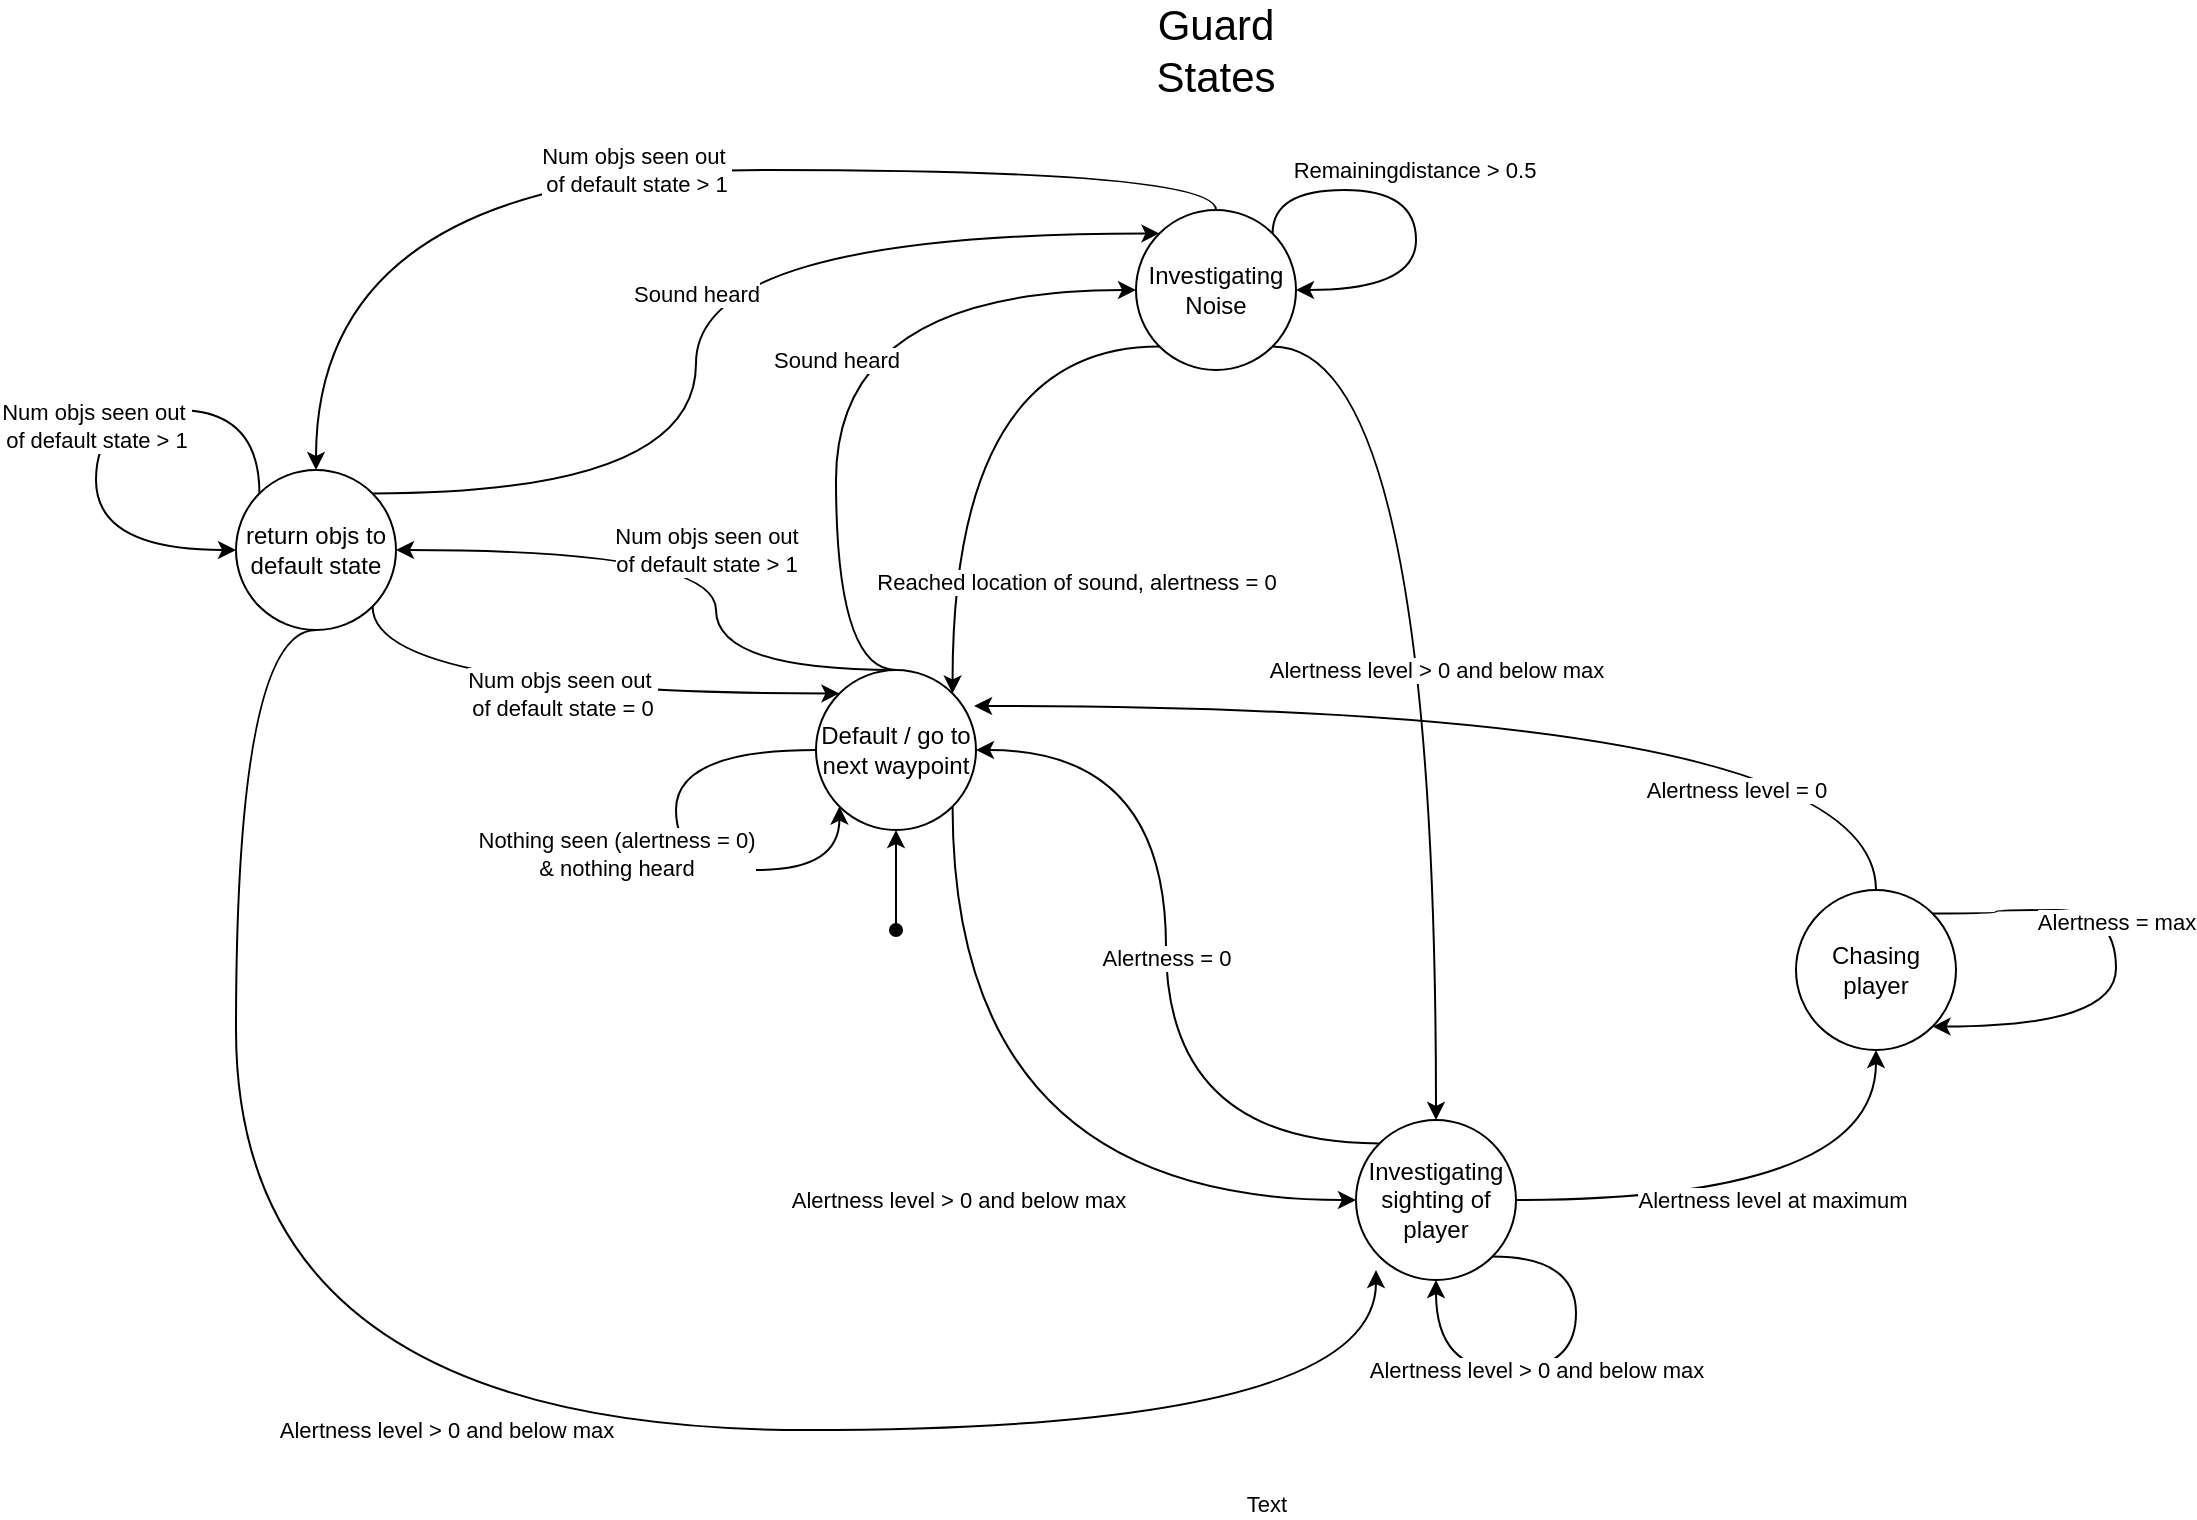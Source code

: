 <mxfile version="21.2.3" type="device">
  <diagram id="_z_kxemTw84_M1QY5IJ6" name="Page-1">
    <mxGraphModel dx="2901" dy="2268" grid="1" gridSize="10" guides="1" tooltips="1" connect="1" arrows="1" fold="1" page="1" pageScale="1" pageWidth="827" pageHeight="1169" math="0" shadow="0">
      <root>
        <mxCell id="0" />
        <mxCell id="1" parent="0" />
        <mxCell id="KQuNPY4IeF9uxoqhli7A-9" value="Alertness level &amp;gt; 0 and below max" style="edgeStyle=orthogonalEdgeStyle;curved=1;rounded=0;orthogonalLoop=1;jettySize=auto;html=1;exitX=1;exitY=1;exitDx=0;exitDy=0;entryX=0;entryY=0.5;entryDx=0;entryDy=0;" parent="1" source="KQuNPY4IeF9uxoqhli7A-1" target="KQuNPY4IeF9uxoqhli7A-4" edge="1">
          <mxGeometry relative="1" as="geometry">
            <Array as="points">
              <mxPoint x="288" y="545" />
            </Array>
          </mxGeometry>
        </mxCell>
        <mxCell id="KQuNPY4IeF9uxoqhli7A-13" value="Sound heard" style="edgeStyle=orthogonalEdgeStyle;curved=1;rounded=0;orthogonalLoop=1;jettySize=auto;html=1;exitX=0.5;exitY=0;exitDx=0;exitDy=0;entryX=0;entryY=0.5;entryDx=0;entryDy=0;" parent="1" source="KQuNPY4IeF9uxoqhli7A-1" target="KQuNPY4IeF9uxoqhli7A-2" edge="1">
          <mxGeometry relative="1" as="geometry">
            <Array as="points">
              <mxPoint x="230" y="280" />
              <mxPoint x="230" y="90" />
            </Array>
          </mxGeometry>
        </mxCell>
        <mxCell id="04_gx8tl3a63GkmhyHUs-2" value="Num objs seen out &lt;br&gt;of default state &amp;gt; 1" style="edgeStyle=orthogonalEdgeStyle;rounded=0;orthogonalLoop=1;jettySize=auto;html=1;exitX=0.5;exitY=0;exitDx=0;exitDy=0;entryX=1;entryY=0.5;entryDx=0;entryDy=0;curved=1;" parent="1" source="KQuNPY4IeF9uxoqhli7A-1" target="04_gx8tl3a63GkmhyHUs-1" edge="1">
          <mxGeometry relative="1" as="geometry">
            <Array as="points">
              <mxPoint x="170" y="280" />
              <mxPoint x="170" y="220" />
            </Array>
          </mxGeometry>
        </mxCell>
        <mxCell id="KQuNPY4IeF9uxoqhli7A-1" value="Default / go to next waypoint" style="ellipse;whiteSpace=wrap;html=1;aspect=fixed;" parent="1" vertex="1">
          <mxGeometry x="220" y="280" width="80" height="80" as="geometry" />
        </mxCell>
        <mxCell id="KQuNPY4IeF9uxoqhli7A-14" value="Reached location of sound, alertness = 0" style="edgeStyle=orthogonalEdgeStyle;curved=1;rounded=0;orthogonalLoop=1;jettySize=auto;html=1;exitX=0;exitY=1;exitDx=0;exitDy=0;entryX=1;entryY=0;entryDx=0;entryDy=0;" parent="1" source="KQuNPY4IeF9uxoqhli7A-2" target="KQuNPY4IeF9uxoqhli7A-1" edge="1">
          <mxGeometry x="0.597" y="62" relative="1" as="geometry">
            <mxPoint as="offset" />
          </mxGeometry>
        </mxCell>
        <mxCell id="KQuNPY4IeF9uxoqhli7A-16" style="edgeStyle=orthogonalEdgeStyle;curved=1;rounded=0;orthogonalLoop=1;jettySize=auto;html=1;entryX=0.5;entryY=0;entryDx=0;entryDy=0;exitX=1;exitY=1;exitDx=0;exitDy=0;" parent="1" source="KQuNPY4IeF9uxoqhli7A-2" target="KQuNPY4IeF9uxoqhli7A-4" edge="1">
          <mxGeometry relative="1" as="geometry" />
        </mxCell>
        <mxCell id="KQuNPY4IeF9uxoqhli7A-17" value="Alertness level &amp;gt; 0 and below max" style="edgeLabel;html=1;align=center;verticalAlign=middle;resizable=0;points=[];" parent="KQuNPY4IeF9uxoqhli7A-16" vertex="1" connectable="0">
          <mxGeometry x="-0.125" relative="1" as="geometry">
            <mxPoint y="38.42" as="offset" />
          </mxGeometry>
        </mxCell>
        <mxCell id="04_gx8tl3a63GkmhyHUs-12" value="Num objs seen out&amp;nbsp;&lt;br&gt;of default state &amp;gt; 1" style="edgeStyle=orthogonalEdgeStyle;curved=1;rounded=0;orthogonalLoop=1;jettySize=auto;html=1;exitX=0.5;exitY=0;exitDx=0;exitDy=0;entryX=0.5;entryY=0;entryDx=0;entryDy=0;" parent="1" source="KQuNPY4IeF9uxoqhli7A-2" target="04_gx8tl3a63GkmhyHUs-1" edge="1">
          <mxGeometry relative="1" as="geometry" />
        </mxCell>
        <mxCell id="KQuNPY4IeF9uxoqhli7A-2" value="Investigating Noise" style="ellipse;whiteSpace=wrap;html=1;aspect=fixed;" parent="1" vertex="1">
          <mxGeometry x="380" y="50" width="80" height="80" as="geometry" />
        </mxCell>
        <mxCell id="KQuNPY4IeF9uxoqhli7A-10" value="Alertness level at maximum" style="edgeStyle=orthogonalEdgeStyle;curved=1;rounded=0;orthogonalLoop=1;jettySize=auto;html=1;exitX=1;exitY=0.5;exitDx=0;exitDy=0;entryX=0.5;entryY=1;entryDx=0;entryDy=0;" parent="1" source="KQuNPY4IeF9uxoqhli7A-4" target="KQuNPY4IeF9uxoqhli7A-5" edge="1">
          <mxGeometry relative="1" as="geometry" />
        </mxCell>
        <mxCell id="KQuNPY4IeF9uxoqhli7A-25" value="Alertness = 0" style="edgeStyle=orthogonalEdgeStyle;curved=1;rounded=0;orthogonalLoop=1;jettySize=auto;html=1;exitX=0;exitY=0;exitDx=0;exitDy=0;entryX=1;entryY=0.5;entryDx=0;entryDy=0;" parent="1" source="KQuNPY4IeF9uxoqhli7A-4" target="KQuNPY4IeF9uxoqhli7A-1" edge="1">
          <mxGeometry relative="1" as="geometry" />
        </mxCell>
        <mxCell id="KQuNPY4IeF9uxoqhli7A-4" value="Investigating sighting of player" style="ellipse;whiteSpace=wrap;html=1;aspect=fixed;" parent="1" vertex="1">
          <mxGeometry x="490" y="505" width="80" height="80" as="geometry" />
        </mxCell>
        <mxCell id="KQuNPY4IeF9uxoqhli7A-11" style="edgeStyle=orthogonalEdgeStyle;curved=1;rounded=0;orthogonalLoop=1;jettySize=auto;html=1;exitX=0.5;exitY=0;exitDx=0;exitDy=0;entryX=0.988;entryY=0.225;entryDx=0;entryDy=0;entryPerimeter=0;" parent="1" source="KQuNPY4IeF9uxoqhli7A-5" target="KQuNPY4IeF9uxoqhli7A-1" edge="1">
          <mxGeometry relative="1" as="geometry" />
        </mxCell>
        <mxCell id="KQuNPY4IeF9uxoqhli7A-12" value="Alertness level = 0" style="edgeLabel;html=1;align=center;verticalAlign=middle;resizable=0;points=[];" parent="KQuNPY4IeF9uxoqhli7A-11" vertex="1" connectable="0">
          <mxGeometry x="0.357" y="21" relative="1" as="geometry">
            <mxPoint x="206" y="21" as="offset" />
          </mxGeometry>
        </mxCell>
        <mxCell id="KQuNPY4IeF9uxoqhli7A-5" value="Chasing player" style="ellipse;whiteSpace=wrap;html=1;aspect=fixed;" parent="1" vertex="1">
          <mxGeometry x="710" y="390" width="80" height="80" as="geometry" />
        </mxCell>
        <mxCell id="KQuNPY4IeF9uxoqhli7A-8" value="Nothing seen (alertness = 0) &lt;br&gt;&amp;amp; nothing heard" style="edgeStyle=orthogonalEdgeStyle;rounded=0;orthogonalLoop=1;jettySize=auto;html=1;exitX=0;exitY=0.5;exitDx=0;exitDy=0;entryX=0;entryY=1;entryDx=0;entryDy=0;curved=1;" parent="1" source="KQuNPY4IeF9uxoqhli7A-1" target="KQuNPY4IeF9uxoqhli7A-1" edge="1">
          <mxGeometry y="-30" relative="1" as="geometry">
            <Array as="points">
              <mxPoint x="150" y="320" />
              <mxPoint x="150" y="380" />
              <mxPoint x="232" y="380" />
            </Array>
            <mxPoint as="offset" />
          </mxGeometry>
        </mxCell>
        <mxCell id="KQuNPY4IeF9uxoqhli7A-19" value="Alertness = max" style="edgeStyle=orthogonalEdgeStyle;curved=1;rounded=0;orthogonalLoop=1;jettySize=auto;html=1;exitX=1;exitY=0;exitDx=0;exitDy=0;entryX=1;entryY=1;entryDx=0;entryDy=0;" parent="1" source="KQuNPY4IeF9uxoqhli7A-5" target="KQuNPY4IeF9uxoqhli7A-5" edge="1">
          <mxGeometry x="-0.182" relative="1" as="geometry">
            <Array as="points">
              <mxPoint x="810" y="402" />
              <mxPoint x="810" y="400" />
              <mxPoint x="870" y="400" />
              <mxPoint x="870" y="458" />
            </Array>
            <mxPoint as="offset" />
          </mxGeometry>
        </mxCell>
        <mxCell id="KQuNPY4IeF9uxoqhli7A-21" style="edgeStyle=orthogonalEdgeStyle;curved=1;rounded=0;orthogonalLoop=1;jettySize=auto;html=1;exitX=1;exitY=0;exitDx=0;exitDy=0;entryX=1;entryY=0.5;entryDx=0;entryDy=0;" parent="1" source="KQuNPY4IeF9uxoqhli7A-2" target="KQuNPY4IeF9uxoqhli7A-2" edge="1">
          <mxGeometry relative="1" as="geometry">
            <Array as="points">
              <mxPoint x="448" y="40" />
              <mxPoint x="520" y="40" />
              <mxPoint x="520" y="90" />
            </Array>
          </mxGeometry>
        </mxCell>
        <mxCell id="KQuNPY4IeF9uxoqhli7A-22" value="Remainingdistance &amp;gt; 0.5" style="edgeLabel;html=1;align=center;verticalAlign=middle;resizable=0;points=[];" parent="KQuNPY4IeF9uxoqhli7A-21" vertex="1" connectable="0">
          <mxGeometry x="-0.09" y="-3" relative="1" as="geometry">
            <mxPoint y="-13" as="offset" />
          </mxGeometry>
        </mxCell>
        <mxCell id="KQuNPY4IeF9uxoqhli7A-23" value="Alertness level &amp;gt; 0 and below max" style="edgeStyle=orthogonalEdgeStyle;curved=1;rounded=0;orthogonalLoop=1;jettySize=auto;html=1;exitX=1;exitY=1;exitDx=0;exitDy=0;entryX=0.5;entryY=1;entryDx=0;entryDy=0;" parent="1" source="KQuNPY4IeF9uxoqhli7A-4" target="KQuNPY4IeF9uxoqhli7A-4" edge="1">
          <mxGeometry x="0.11" relative="1" as="geometry">
            <Array as="points">
              <mxPoint x="600" y="573" />
              <mxPoint x="600" y="630" />
              <mxPoint x="530" y="630" />
            </Array>
            <mxPoint as="offset" />
          </mxGeometry>
        </mxCell>
        <mxCell id="KQuNPY4IeF9uxoqhli7A-26" value="&lt;font style=&quot;font-size: 21px&quot;&gt;Guard States&lt;/font&gt;" style="text;html=1;strokeColor=none;fillColor=none;align=center;verticalAlign=middle;whiteSpace=wrap;rounded=0;" parent="1" vertex="1">
          <mxGeometry x="400" y="-40" width="40" height="20" as="geometry" />
        </mxCell>
        <mxCell id="KQuNPY4IeF9uxoqhli7A-27" value="" style="endArrow=classic;html=1;entryX=0.5;entryY=1;entryDx=0;entryDy=0;startArrow=oval;startFill=1;" parent="1" target="KQuNPY4IeF9uxoqhli7A-1" edge="1">
          <mxGeometry width="50" height="50" relative="1" as="geometry">
            <mxPoint x="260" y="410" as="sourcePoint" />
            <mxPoint x="440" y="320" as="targetPoint" />
          </mxGeometry>
        </mxCell>
        <mxCell id="04_gx8tl3a63GkmhyHUs-4" value="Sound heard" style="edgeStyle=orthogonalEdgeStyle;curved=1;rounded=0;orthogonalLoop=1;jettySize=auto;html=1;exitX=1;exitY=0;exitDx=0;exitDy=0;entryX=0;entryY=0;entryDx=0;entryDy=0;" parent="1" source="04_gx8tl3a63GkmhyHUs-1" target="KQuNPY4IeF9uxoqhli7A-2" edge="1">
          <mxGeometry relative="1" as="geometry">
            <Array as="points">
              <mxPoint x="160" y="192" />
              <mxPoint x="160" y="62" />
            </Array>
          </mxGeometry>
        </mxCell>
        <mxCell id="04_gx8tl3a63GkmhyHUs-6" value="Alertness level &amp;gt; 0 and below max" style="edgeStyle=orthogonalEdgeStyle;curved=1;rounded=0;orthogonalLoop=1;jettySize=auto;html=1;exitX=0.5;exitY=1;exitDx=0;exitDy=0;" parent="1" source="04_gx8tl3a63GkmhyHUs-1" edge="1">
          <mxGeometry relative="1" as="geometry">
            <mxPoint x="500" y="580" as="targetPoint" />
            <Array as="points">
              <mxPoint x="-70" y="260" />
              <mxPoint x="-70" y="660" />
              <mxPoint x="500" y="660" />
            </Array>
          </mxGeometry>
        </mxCell>
        <mxCell id="04_gx8tl3a63GkmhyHUs-7" value="Text" style="edgeLabel;html=1;align=center;verticalAlign=middle;resizable=0;points=[];" parent="04_gx8tl3a63GkmhyHUs-6" vertex="1" connectable="0">
          <mxGeometry x="0.751" y="-37" relative="1" as="geometry">
            <mxPoint as="offset" />
          </mxGeometry>
        </mxCell>
        <mxCell id="04_gx8tl3a63GkmhyHUs-11" value="Num objs seen out&amp;nbsp;&lt;br&gt;of default state = 0" style="edgeStyle=orthogonalEdgeStyle;curved=1;rounded=0;orthogonalLoop=1;jettySize=auto;html=1;exitX=1;exitY=1;exitDx=0;exitDy=0;entryX=0;entryY=0;entryDx=0;entryDy=0;" parent="1" source="04_gx8tl3a63GkmhyHUs-1" target="KQuNPY4IeF9uxoqhli7A-1" edge="1">
          <mxGeometry relative="1" as="geometry">
            <Array as="points">
              <mxPoint x="-2" y="292" />
            </Array>
          </mxGeometry>
        </mxCell>
        <mxCell id="04_gx8tl3a63GkmhyHUs-1" value="return objs to default state" style="ellipse;whiteSpace=wrap;html=1;aspect=fixed;" parent="1" vertex="1">
          <mxGeometry x="-70" y="180" width="80" height="80" as="geometry" />
        </mxCell>
        <mxCell id="04_gx8tl3a63GkmhyHUs-13" value="Num objs seen out&amp;nbsp;&lt;br&gt;of default state &amp;gt; 1" style="edgeStyle=orthogonalEdgeStyle;curved=1;rounded=0;orthogonalLoop=1;jettySize=auto;html=1;exitX=0;exitY=0;exitDx=0;exitDy=0;entryX=0;entryY=0.5;entryDx=0;entryDy=0;" parent="1" source="04_gx8tl3a63GkmhyHUs-1" target="04_gx8tl3a63GkmhyHUs-1" edge="1">
          <mxGeometry relative="1" as="geometry">
            <Array as="points">
              <mxPoint x="-58" y="150" />
              <mxPoint x="-140" y="150" />
              <mxPoint x="-140" y="220" />
            </Array>
          </mxGeometry>
        </mxCell>
      </root>
    </mxGraphModel>
  </diagram>
</mxfile>
